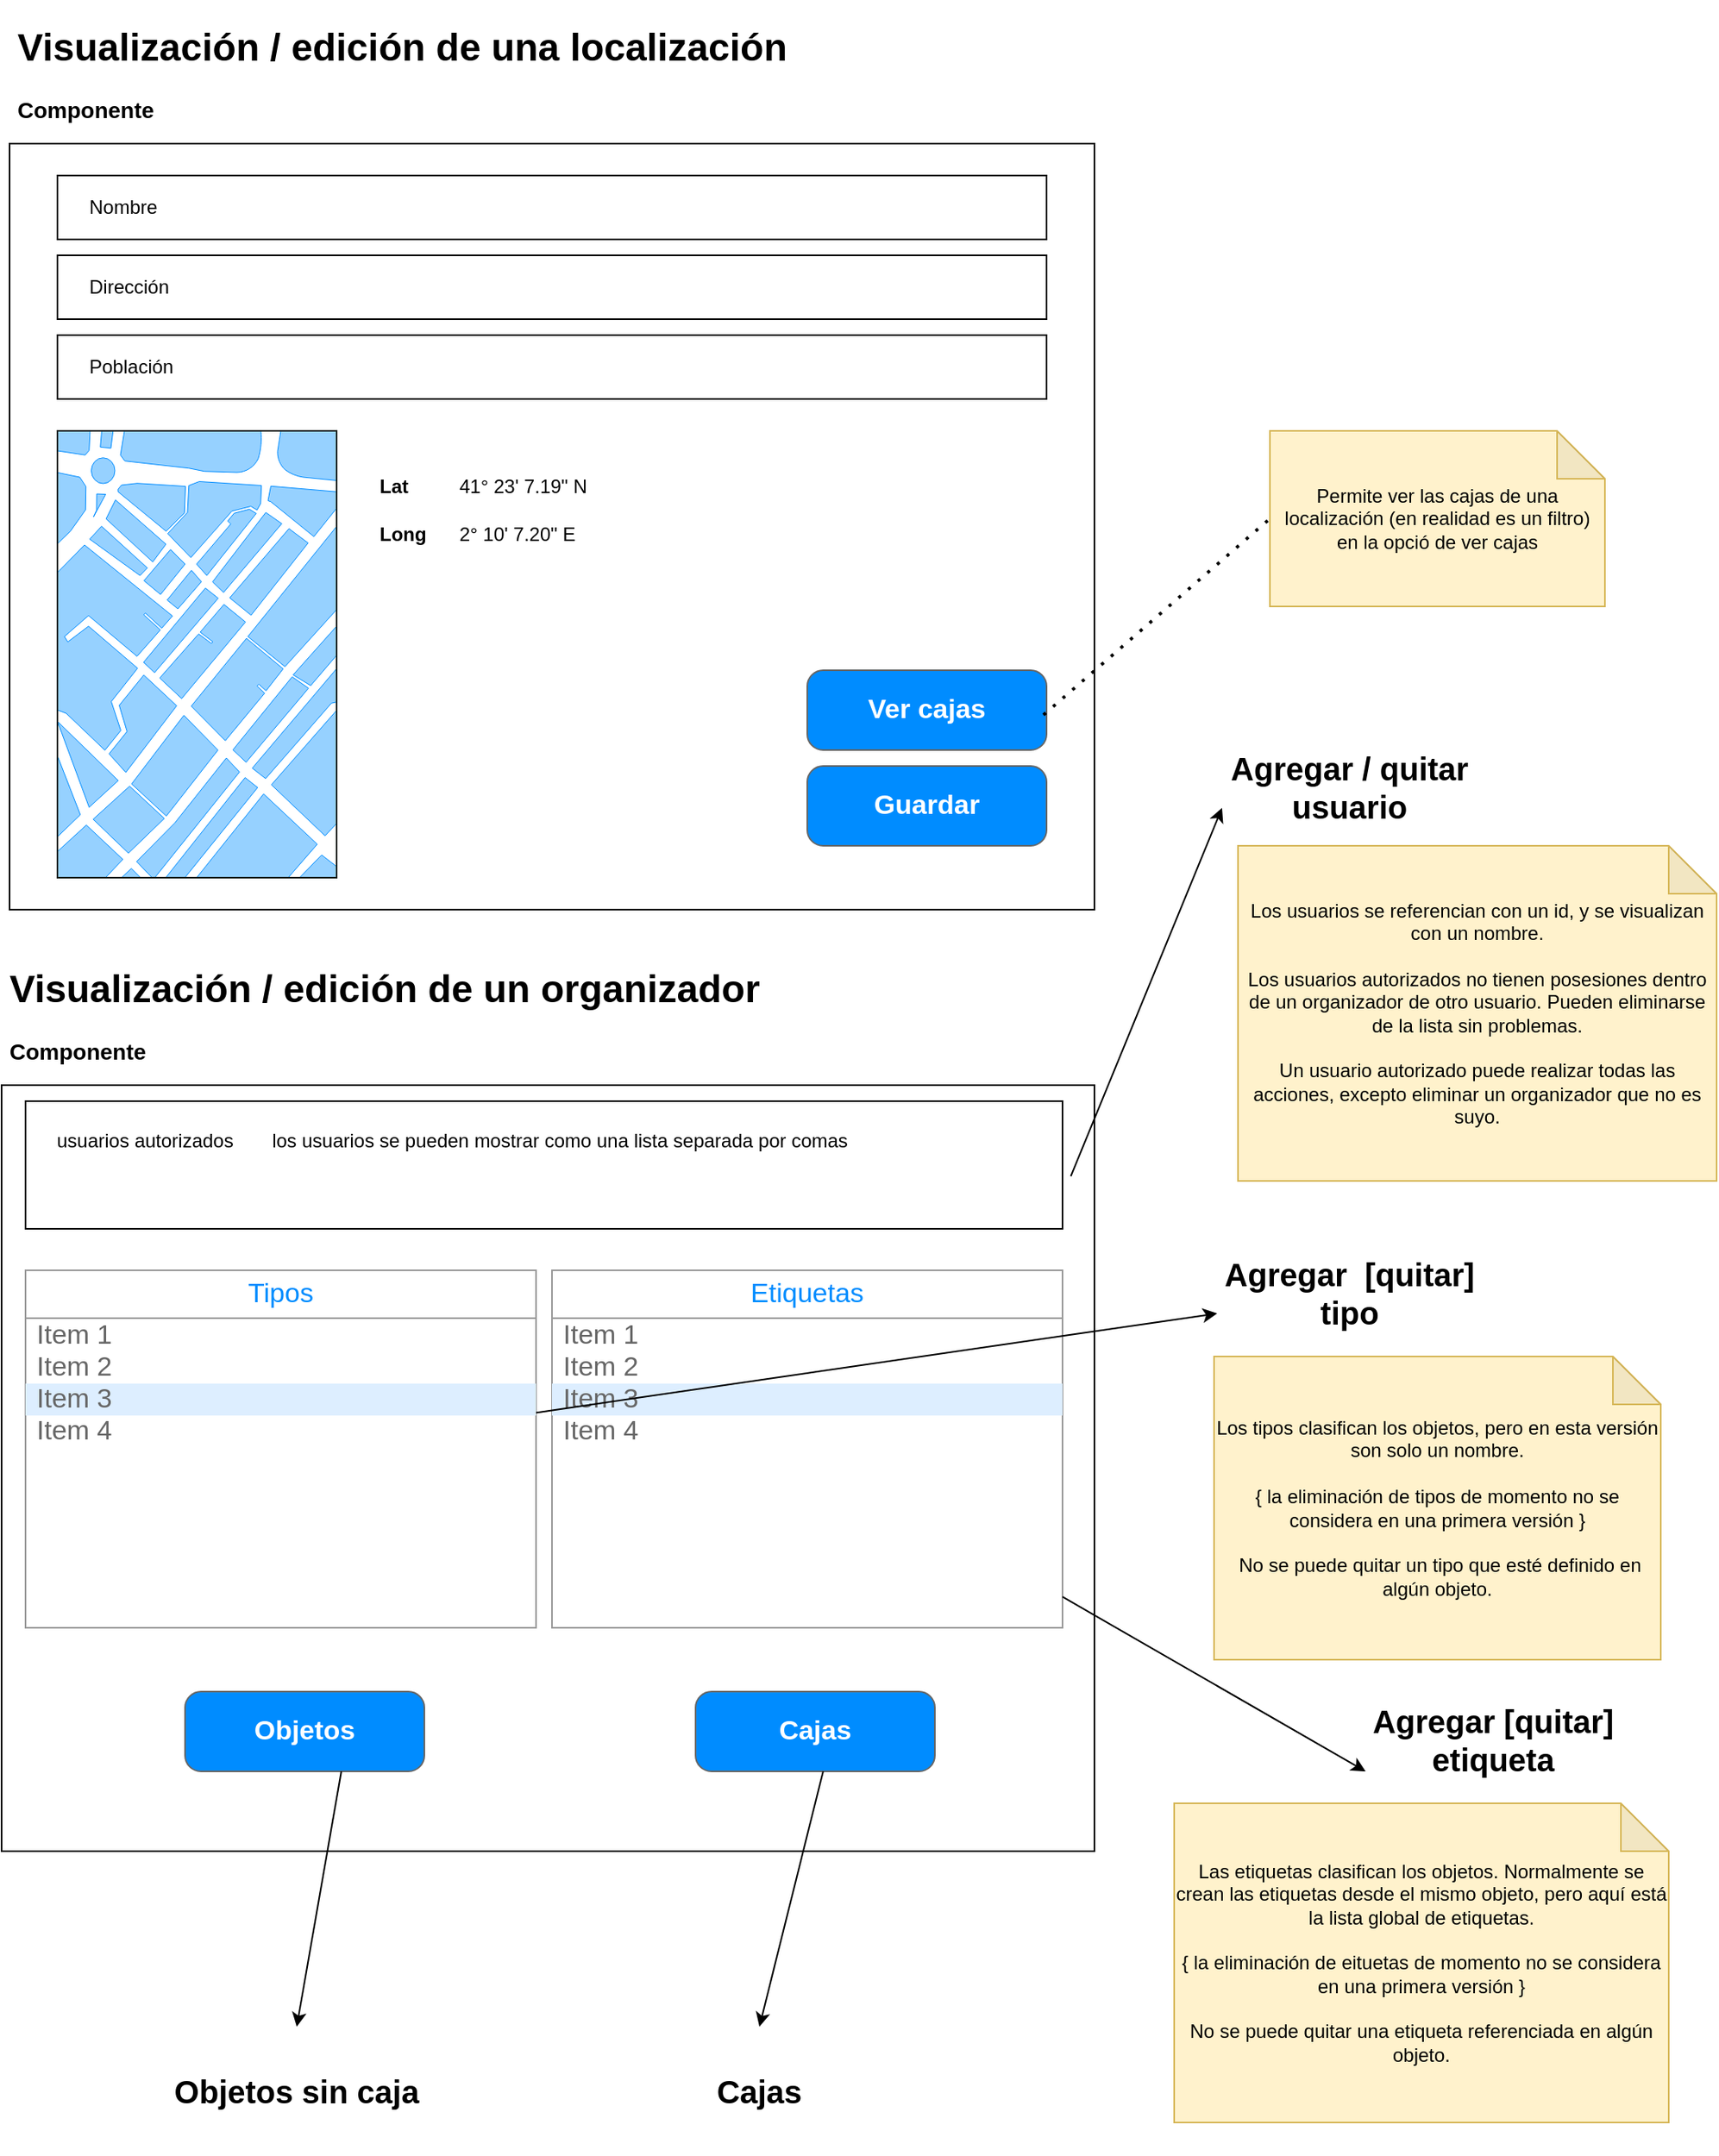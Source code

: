 <mxfile version="22.0.2" type="device">
  <diagram name="Pàgina-1" id="EeZQTQSFdSmivc1_4t9E">
    <mxGraphModel dx="1434" dy="883" grid="1" gridSize="10" guides="1" tooltips="1" connect="1" arrows="1" fold="1" page="1" pageScale="1" pageWidth="1169" pageHeight="1654" math="0" shadow="0">
      <root>
        <mxCell id="0" />
        <mxCell id="1" parent="0" />
        <mxCell id="Squ9iNtpEF2mn4FgxtWx-6" value="" style="rounded=0;whiteSpace=wrap;html=1;" vertex="1" parent="1">
          <mxGeometry x="80" y="120" width="680" height="480" as="geometry" />
        </mxCell>
        <mxCell id="Squ9iNtpEF2mn4FgxtWx-1" value="&lt;h1&gt;Visualización / edición de una localización&lt;/h1&gt;&lt;p&gt;&lt;b&gt;&lt;font style=&quot;font-size: 14px;&quot;&gt;Componente&lt;/font&gt;&lt;/b&gt;&lt;/p&gt;" style="text;html=1;strokeColor=none;fillColor=none;spacing=5;spacingTop=-20;whiteSpace=wrap;overflow=hidden;rounded=0;" vertex="1" parent="1">
          <mxGeometry x="80" y="40" width="680" height="80" as="geometry" />
        </mxCell>
        <mxCell id="Squ9iNtpEF2mn4FgxtWx-3" value="" style="group" vertex="1" connectable="0" parent="1">
          <mxGeometry x="110" y="140" width="620" height="40" as="geometry" />
        </mxCell>
        <mxCell id="Squ9iNtpEF2mn4FgxtWx-10" value="" style="group" vertex="1" connectable="0" parent="Squ9iNtpEF2mn4FgxtWx-3">
          <mxGeometry width="620" height="40" as="geometry" />
        </mxCell>
        <mxCell id="Squ9iNtpEF2mn4FgxtWx-4" value="" style="rounded=0;whiteSpace=wrap;html=1;" vertex="1" parent="Squ9iNtpEF2mn4FgxtWx-10">
          <mxGeometry width="620" height="40" as="geometry" />
        </mxCell>
        <mxCell id="Squ9iNtpEF2mn4FgxtWx-5" value="Nombre" style="text;html=1;strokeColor=none;fillColor=none;align=left;verticalAlign=middle;whiteSpace=wrap;rounded=0;" vertex="1" parent="Squ9iNtpEF2mn4FgxtWx-10">
          <mxGeometry x="18.235" y="5" width="273.529" height="30" as="geometry" />
        </mxCell>
        <mxCell id="Squ9iNtpEF2mn4FgxtWx-12" value="" style="group" vertex="1" connectable="0" parent="1">
          <mxGeometry x="110" y="190" width="620" height="40" as="geometry" />
        </mxCell>
        <mxCell id="Squ9iNtpEF2mn4FgxtWx-13" value="" style="rounded=0;whiteSpace=wrap;html=1;" vertex="1" parent="Squ9iNtpEF2mn4FgxtWx-12">
          <mxGeometry width="620" height="40" as="geometry" />
        </mxCell>
        <mxCell id="Squ9iNtpEF2mn4FgxtWx-14" value="Dirección" style="text;html=1;strokeColor=none;fillColor=none;align=left;verticalAlign=middle;whiteSpace=wrap;rounded=0;" vertex="1" parent="Squ9iNtpEF2mn4FgxtWx-12">
          <mxGeometry x="18.235" y="5" width="273.529" height="30" as="geometry" />
        </mxCell>
        <mxCell id="Squ9iNtpEF2mn4FgxtWx-15" value="" style="verticalLabelPosition=bottom;verticalAlign=top;html=1;shadow=0;dashed=0;strokeWidth=1;shape=mxgraph.ios.iBgMap;strokeColor=#18211b;strokeColor2=#008cff;fillColor2=#96D1FF;" vertex="1" parent="1">
          <mxGeometry x="110" y="300" width="175" height="280" as="geometry" />
        </mxCell>
        <mxCell id="Squ9iNtpEF2mn4FgxtWx-21" value="" style="group" vertex="1" connectable="0" parent="1">
          <mxGeometry x="110" y="250" width="620" height="40" as="geometry" />
        </mxCell>
        <mxCell id="Squ9iNtpEF2mn4FgxtWx-22" value="" style="group" vertex="1" connectable="0" parent="Squ9iNtpEF2mn4FgxtWx-21">
          <mxGeometry width="620" height="40" as="geometry" />
        </mxCell>
        <mxCell id="Squ9iNtpEF2mn4FgxtWx-17" value="" style="rounded=0;whiteSpace=wrap;html=1;" vertex="1" parent="Squ9iNtpEF2mn4FgxtWx-22">
          <mxGeometry y="-10" width="620" height="40" as="geometry" />
        </mxCell>
        <mxCell id="Squ9iNtpEF2mn4FgxtWx-18" value="Población" style="text;html=1;strokeColor=none;fillColor=none;align=left;verticalAlign=middle;whiteSpace=wrap;rounded=0;" vertex="1" parent="Squ9iNtpEF2mn4FgxtWx-22">
          <mxGeometry x="18.235" y="-5" width="273.529" height="30" as="geometry" />
        </mxCell>
        <mxCell id="Squ9iNtpEF2mn4FgxtWx-23" value="&lt;b&gt;Lat&lt;/b&gt;" style="text;html=1;strokeColor=none;fillColor=none;align=left;verticalAlign=middle;whiteSpace=wrap;rounded=0;" vertex="1" parent="1">
          <mxGeometry x="310" y="320" width="60" height="30" as="geometry" />
        </mxCell>
        <mxCell id="Squ9iNtpEF2mn4FgxtWx-24" value="41° 23&#39; 7.19&quot; N" style="text;html=1;strokeColor=none;fillColor=none;align=left;verticalAlign=middle;whiteSpace=wrap;rounded=0;" vertex="1" parent="1">
          <mxGeometry x="360" y="320" width="100" height="30" as="geometry" />
        </mxCell>
        <mxCell id="Squ9iNtpEF2mn4FgxtWx-25" value="&lt;b&gt;Long&lt;/b&gt;" style="text;html=1;strokeColor=none;fillColor=none;align=left;verticalAlign=middle;whiteSpace=wrap;rounded=0;" vertex="1" parent="1">
          <mxGeometry x="310" y="350" width="60" height="30" as="geometry" />
        </mxCell>
        <mxCell id="Squ9iNtpEF2mn4FgxtWx-26" value="2° 10&#39; 7.20&quot; E" style="text;html=1;strokeColor=none;fillColor=none;align=left;verticalAlign=middle;whiteSpace=wrap;rounded=0;" vertex="1" parent="1">
          <mxGeometry x="360" y="350" width="100" height="30" as="geometry" />
        </mxCell>
        <mxCell id="Squ9iNtpEF2mn4FgxtWx-32" value="Ver cajas" style="strokeWidth=1;shadow=0;dashed=0;align=center;html=1;shape=mxgraph.mockup.buttons.button;strokeColor=#666666;fontColor=#ffffff;mainText=;buttonStyle=round;fontSize=17;fontStyle=1;fillColor=#008cff;whiteSpace=wrap;" vertex="1" parent="1">
          <mxGeometry x="580" y="450" width="150" height="50" as="geometry" />
        </mxCell>
        <mxCell id="Squ9iNtpEF2mn4FgxtWx-33" value="Guardar" style="strokeWidth=1;shadow=0;dashed=0;align=center;html=1;shape=mxgraph.mockup.buttons.button;strokeColor=#666666;fontColor=#ffffff;mainText=;buttonStyle=round;fontSize=17;fontStyle=1;fillColor=#008cff;whiteSpace=wrap;" vertex="1" parent="1">
          <mxGeometry x="580" y="510" width="150" height="50" as="geometry" />
        </mxCell>
        <mxCell id="Squ9iNtpEF2mn4FgxtWx-35" value="Permite ver las cajas de una localización (en realidad es un filtro) en la opció de ver cajas" style="shape=note;whiteSpace=wrap;html=1;backgroundOutline=1;darkOpacity=0.05;fillColor=#fff2cc;strokeColor=#d6b656;" vertex="1" parent="1">
          <mxGeometry x="870" y="300" width="210" height="110" as="geometry" />
        </mxCell>
        <mxCell id="Squ9iNtpEF2mn4FgxtWx-36" value="" style="endArrow=none;dashed=1;html=1;dashPattern=1 3;strokeWidth=2;rounded=0;entryX=0;entryY=0.5;entryDx=0;entryDy=0;entryPerimeter=0;exitX=0.987;exitY=0.56;exitDx=0;exitDy=0;exitPerimeter=0;" edge="1" parent="1" source="Squ9iNtpEF2mn4FgxtWx-32" target="Squ9iNtpEF2mn4FgxtWx-35">
          <mxGeometry width="50" height="50" relative="1" as="geometry">
            <mxPoint x="600" y="480" as="sourcePoint" />
            <mxPoint x="650" y="430" as="targetPoint" />
          </mxGeometry>
        </mxCell>
        <mxCell id="Squ9iNtpEF2mn4FgxtWx-38" value="" style="rounded=0;whiteSpace=wrap;html=1;" vertex="1" parent="1">
          <mxGeometry x="75" y="710" width="685" height="480" as="geometry" />
        </mxCell>
        <mxCell id="Squ9iNtpEF2mn4FgxtWx-40" value="&lt;h1&gt;Visualización / edición de un organizador&lt;/h1&gt;&lt;p&gt;&lt;b&gt;&lt;font style=&quot;font-size: 14px;&quot;&gt;Componente&lt;/font&gt;&lt;/b&gt;&lt;/p&gt;" style="text;html=1;strokeColor=none;fillColor=none;spacing=5;spacingTop=-20;whiteSpace=wrap;overflow=hidden;rounded=0;" vertex="1" parent="1">
          <mxGeometry x="75" y="630" width="685" height="80" as="geometry" />
        </mxCell>
        <mxCell id="Squ9iNtpEF2mn4FgxtWx-45" value="" style="endArrow=classic;html=1;rounded=0;exitX=1.008;exitY=0.588;exitDx=0;exitDy=0;exitPerimeter=0;entryX=0;entryY=0.75;entryDx=0;entryDy=0;" edge="1" parent="1" source="Squ9iNtpEF2mn4FgxtWx-42" target="Squ9iNtpEF2mn4FgxtWx-53">
          <mxGeometry width="50" height="50" relative="1" as="geometry">
            <mxPoint x="600" y="600" as="sourcePoint" />
            <mxPoint x="980" y="630" as="targetPoint" />
          </mxGeometry>
        </mxCell>
        <mxCell id="Squ9iNtpEF2mn4FgxtWx-49" value="" style="group" vertex="1" connectable="0" parent="1">
          <mxGeometry x="90" y="720" width="650" height="80" as="geometry" />
        </mxCell>
        <mxCell id="Squ9iNtpEF2mn4FgxtWx-42" value="" style="rounded=0;whiteSpace=wrap;html=1;" vertex="1" parent="Squ9iNtpEF2mn4FgxtWx-49">
          <mxGeometry width="650" height="80" as="geometry" />
        </mxCell>
        <mxCell id="Squ9iNtpEF2mn4FgxtWx-44" value="usuarios autorizados" style="text;html=1;strokeColor=none;fillColor=none;align=center;verticalAlign=middle;whiteSpace=wrap;rounded=0;" vertex="1" parent="Squ9iNtpEF2mn4FgxtWx-49">
          <mxGeometry x="10" y="10" width="130" height="30" as="geometry" />
        </mxCell>
        <mxCell id="Squ9iNtpEF2mn4FgxtWx-48" value="los usuarios se pueden mostrar como una lista separada por comas" style="text;html=1;strokeColor=none;fillColor=none;align=center;verticalAlign=middle;whiteSpace=wrap;rounded=0;" vertex="1" parent="Squ9iNtpEF2mn4FgxtWx-49">
          <mxGeometry x="150" y="10" width="370" height="30" as="geometry" />
        </mxCell>
        <mxCell id="Squ9iNtpEF2mn4FgxtWx-53" value="Agregar / quitar usuario" style="text;html=1;strokeColor=none;fillColor=none;align=center;verticalAlign=middle;whiteSpace=wrap;rounded=0;fontSize=20;fontStyle=1" vertex="1" parent="1">
          <mxGeometry x="840" y="495" width="160" height="55" as="geometry" />
        </mxCell>
        <mxCell id="Squ9iNtpEF2mn4FgxtWx-54" value="" style="strokeWidth=1;shadow=0;dashed=0;align=center;html=1;shape=mxgraph.mockup.forms.rrect;rSize=0;strokeColor=#999999;fillColor=#ffffff;" vertex="1" parent="1">
          <mxGeometry x="90" y="827" width="320" height="223" as="geometry" />
        </mxCell>
        <mxCell id="Squ9iNtpEF2mn4FgxtWx-55" value="Tipos" style="strokeWidth=1;shadow=0;dashed=0;align=center;html=1;shape=mxgraph.mockup.forms.rrect;rSize=0;strokeColor=#999999;fontColor=#008cff;fontSize=17;fillColor=#ffffff;resizeWidth=1;whiteSpace=wrap;" vertex="1" parent="Squ9iNtpEF2mn4FgxtWx-54">
          <mxGeometry width="320" height="30" relative="1" as="geometry">
            <mxPoint y="-1" as="offset" />
          </mxGeometry>
        </mxCell>
        <mxCell id="Squ9iNtpEF2mn4FgxtWx-56" value="Item 1" style="strokeWidth=1;shadow=0;dashed=0;align=center;html=1;shape=mxgraph.mockup.forms.anchor;fontSize=17;fontColor=#666666;align=left;spacingLeft=5;resizeWidth=1;whiteSpace=wrap;" vertex="1" parent="Squ9iNtpEF2mn4FgxtWx-54">
          <mxGeometry width="320" height="20" relative="1" as="geometry">
            <mxPoint y="30" as="offset" />
          </mxGeometry>
        </mxCell>
        <mxCell id="Squ9iNtpEF2mn4FgxtWx-57" value="Item 2" style="strokeWidth=1;shadow=0;dashed=0;align=center;html=1;shape=mxgraph.mockup.forms.anchor;fontSize=17;fontColor=#666666;align=left;spacingLeft=5;resizeWidth=1;whiteSpace=wrap;" vertex="1" parent="Squ9iNtpEF2mn4FgxtWx-54">
          <mxGeometry width="320" height="20" relative="1" as="geometry">
            <mxPoint y="50" as="offset" />
          </mxGeometry>
        </mxCell>
        <mxCell id="Squ9iNtpEF2mn4FgxtWx-58" value="Item 3" style="strokeWidth=1;shadow=0;dashed=0;align=center;html=1;shape=mxgraph.mockup.forms.rrect;rSize=0;fontSize=17;fontColor=#666666;align=left;spacingLeft=5;fillColor=#ddeeff;strokeColor=none;resizeWidth=1;whiteSpace=wrap;" vertex="1" parent="Squ9iNtpEF2mn4FgxtWx-54">
          <mxGeometry width="320" height="20" relative="1" as="geometry">
            <mxPoint y="70" as="offset" />
          </mxGeometry>
        </mxCell>
        <mxCell id="Squ9iNtpEF2mn4FgxtWx-59" value="Item 4" style="strokeWidth=1;shadow=0;dashed=0;align=center;html=1;shape=mxgraph.mockup.forms.anchor;fontSize=17;fontColor=#666666;align=left;spacingLeft=5;resizeWidth=1;whiteSpace=wrap;" vertex="1" parent="Squ9iNtpEF2mn4FgxtWx-54">
          <mxGeometry width="320" height="20" relative="1" as="geometry">
            <mxPoint y="90" as="offset" />
          </mxGeometry>
        </mxCell>
        <mxCell id="Squ9iNtpEF2mn4FgxtWx-60" value="" style="strokeWidth=1;shadow=0;dashed=0;align=center;html=1;shape=mxgraph.mockup.forms.rrect;rSize=0;strokeColor=#999999;fillColor=#ffffff;" vertex="1" parent="1">
          <mxGeometry x="420" y="827" width="320" height="223" as="geometry" />
        </mxCell>
        <mxCell id="Squ9iNtpEF2mn4FgxtWx-61" value="Etiquetas" style="strokeWidth=1;shadow=0;dashed=0;align=center;html=1;shape=mxgraph.mockup.forms.rrect;rSize=0;strokeColor=#999999;fontColor=#008cff;fontSize=17;fillColor=#ffffff;resizeWidth=1;whiteSpace=wrap;" vertex="1" parent="Squ9iNtpEF2mn4FgxtWx-60">
          <mxGeometry width="320" height="30" relative="1" as="geometry">
            <mxPoint y="-1" as="offset" />
          </mxGeometry>
        </mxCell>
        <mxCell id="Squ9iNtpEF2mn4FgxtWx-62" value="Item 1" style="strokeWidth=1;shadow=0;dashed=0;align=center;html=1;shape=mxgraph.mockup.forms.anchor;fontSize=17;fontColor=#666666;align=left;spacingLeft=5;resizeWidth=1;whiteSpace=wrap;" vertex="1" parent="Squ9iNtpEF2mn4FgxtWx-60">
          <mxGeometry width="320" height="20" relative="1" as="geometry">
            <mxPoint y="30" as="offset" />
          </mxGeometry>
        </mxCell>
        <mxCell id="Squ9iNtpEF2mn4FgxtWx-63" value="Item 2" style="strokeWidth=1;shadow=0;dashed=0;align=center;html=1;shape=mxgraph.mockup.forms.anchor;fontSize=17;fontColor=#666666;align=left;spacingLeft=5;resizeWidth=1;whiteSpace=wrap;" vertex="1" parent="Squ9iNtpEF2mn4FgxtWx-60">
          <mxGeometry width="320" height="20" relative="1" as="geometry">
            <mxPoint y="50" as="offset" />
          </mxGeometry>
        </mxCell>
        <mxCell id="Squ9iNtpEF2mn4FgxtWx-64" value="Item 3" style="strokeWidth=1;shadow=0;dashed=0;align=center;html=1;shape=mxgraph.mockup.forms.rrect;rSize=0;fontSize=17;fontColor=#666666;align=left;spacingLeft=5;fillColor=#ddeeff;strokeColor=none;resizeWidth=1;whiteSpace=wrap;" vertex="1" parent="Squ9iNtpEF2mn4FgxtWx-60">
          <mxGeometry width="320" height="20" relative="1" as="geometry">
            <mxPoint y="70" as="offset" />
          </mxGeometry>
        </mxCell>
        <mxCell id="Squ9iNtpEF2mn4FgxtWx-65" value="Item 4" style="strokeWidth=1;shadow=0;dashed=0;align=center;html=1;shape=mxgraph.mockup.forms.anchor;fontSize=17;fontColor=#666666;align=left;spacingLeft=5;resizeWidth=1;whiteSpace=wrap;" vertex="1" parent="Squ9iNtpEF2mn4FgxtWx-60">
          <mxGeometry width="320" height="20" relative="1" as="geometry">
            <mxPoint y="90" as="offset" />
          </mxGeometry>
        </mxCell>
        <mxCell id="Squ9iNtpEF2mn4FgxtWx-66" value="Agregar&amp;nbsp; [quitar] tipo" style="text;html=1;strokeColor=none;fillColor=none;align=center;verticalAlign=middle;whiteSpace=wrap;rounded=0;fontSize=20;fontStyle=1" vertex="1" parent="1">
          <mxGeometry x="840" y="800" width="160" height="80" as="geometry" />
        </mxCell>
        <mxCell id="Squ9iNtpEF2mn4FgxtWx-67" value="Agregar [quitar] etiqueta" style="text;html=1;strokeColor=none;fillColor=none;align=center;verticalAlign=middle;whiteSpace=wrap;rounded=0;fontSize=20;fontStyle=1" vertex="1" parent="1">
          <mxGeometry x="930" y="1080" width="160" height="80" as="geometry" />
        </mxCell>
        <mxCell id="Squ9iNtpEF2mn4FgxtWx-68" value="" style="endArrow=classic;html=1;rounded=0;entryX=-0.019;entryY=0.663;entryDx=0;entryDy=0;entryPerimeter=0;" edge="1" parent="1" source="Squ9iNtpEF2mn4FgxtWx-54" target="Squ9iNtpEF2mn4FgxtWx-66">
          <mxGeometry width="50" height="50" relative="1" as="geometry">
            <mxPoint x="705" y="917" as="sourcePoint" />
            <mxPoint x="940" y="780" as="targetPoint" />
          </mxGeometry>
        </mxCell>
        <mxCell id="Squ9iNtpEF2mn4FgxtWx-69" value="" style="endArrow=classic;html=1;rounded=0;entryX=0;entryY=0.75;entryDx=0;entryDy=0;" edge="1" parent="1" source="Squ9iNtpEF2mn4FgxtWx-60" target="Squ9iNtpEF2mn4FgxtWx-67">
          <mxGeometry width="50" height="50" relative="1" as="geometry">
            <mxPoint x="675" y="1037" as="sourcePoint" />
            <mxPoint x="910" y="900" as="targetPoint" />
          </mxGeometry>
        </mxCell>
        <mxCell id="Squ9iNtpEF2mn4FgxtWx-70" value="Los usuarios se referencian con un id, y se visualizan con un nombre.&lt;br&gt;&lt;br&gt;Los usuarios autorizados no tienen posesiones dentro de un organizador de otro usuario. Pueden eliminarse de la lista sin problemas.&lt;br&gt;&lt;br&gt;Un usuario autorizado puede realizar todas las acciones, excepto eliminar un organizador que no es suyo." style="shape=note;whiteSpace=wrap;html=1;backgroundOutline=1;darkOpacity=0.05;fillColor=#fff2cc;strokeColor=#d6b656;" vertex="1" parent="1">
          <mxGeometry x="850" y="560" width="300" height="210" as="geometry" />
        </mxCell>
        <mxCell id="Squ9iNtpEF2mn4FgxtWx-71" value="Los tipos clasifican los objetos, pero en esta versión son solo un nombre.&lt;br&gt;&lt;br&gt;{ la eliminación de tipos de momento no se considera en una primera versión }&lt;br&gt;&lt;br&gt;&amp;nbsp;No se puede quitar un tipo que esté definido en algún objeto." style="shape=note;whiteSpace=wrap;html=1;backgroundOutline=1;darkOpacity=0.05;fillColor=#fff2cc;strokeColor=#d6b656;" vertex="1" parent="1">
          <mxGeometry x="835" y="880" width="280" height="190" as="geometry" />
        </mxCell>
        <mxCell id="Squ9iNtpEF2mn4FgxtWx-72" value="Las etiquetas clasifican los objetos. Normalmente se crean las etiquetas desde el mismo objeto, pero aquí está la lista global de etiquetas.&lt;br&gt;&lt;br&gt;{ la eliminación de eituetas de momento no se considera en una primera versión }&lt;br&gt;&lt;br&gt;No se puede quitar una etiqueta referenciada en algún objeto." style="shape=note;whiteSpace=wrap;html=1;backgroundOutline=1;darkOpacity=0.05;fillColor=#fff2cc;strokeColor=#d6b656;" vertex="1" parent="1">
          <mxGeometry x="810" y="1160" width="310" height="200" as="geometry" />
        </mxCell>
        <mxCell id="Squ9iNtpEF2mn4FgxtWx-73" value="Objetos" style="strokeWidth=1;shadow=0;dashed=0;align=center;html=1;shape=mxgraph.mockup.buttons.button;strokeColor=#666666;fontColor=#ffffff;mainText=;buttonStyle=round;fontSize=17;fontStyle=1;fillColor=#008cff;whiteSpace=wrap;" vertex="1" parent="1">
          <mxGeometry x="190" y="1090" width="150" height="50" as="geometry" />
        </mxCell>
        <mxCell id="Squ9iNtpEF2mn4FgxtWx-74" value="Cajas" style="strokeWidth=1;shadow=0;dashed=0;align=center;html=1;shape=mxgraph.mockup.buttons.button;strokeColor=#666666;fontColor=#ffffff;mainText=;buttonStyle=round;fontSize=17;fontStyle=1;fillColor=#008cff;whiteSpace=wrap;" vertex="1" parent="1">
          <mxGeometry x="510" y="1090" width="150" height="50" as="geometry" />
        </mxCell>
        <mxCell id="Squ9iNtpEF2mn4FgxtWx-75" value="" style="endArrow=classic;html=1;rounded=0;exitX=0.653;exitY=1;exitDx=0;exitDy=0;exitPerimeter=0;entryX=0.5;entryY=0;entryDx=0;entryDy=0;" edge="1" parent="1" source="Squ9iNtpEF2mn4FgxtWx-73" target="Squ9iNtpEF2mn4FgxtWx-76">
          <mxGeometry width="50" height="50" relative="1" as="geometry">
            <mxPoint x="170" y="1291" as="sourcePoint" />
            <mxPoint x="250" y="1300" as="targetPoint" />
          </mxGeometry>
        </mxCell>
        <mxCell id="Squ9iNtpEF2mn4FgxtWx-76" value="Objetos sin caja" style="text;html=1;strokeColor=none;fillColor=none;align=center;verticalAlign=middle;whiteSpace=wrap;rounded=0;fontSize=20;fontStyle=1" vertex="1" parent="1">
          <mxGeometry x="180" y="1300" width="160" height="80" as="geometry" />
        </mxCell>
        <mxCell id="Squ9iNtpEF2mn4FgxtWx-78" value="" style="endArrow=classic;html=1;rounded=0;exitX=0.533;exitY=1;exitDx=0;exitDy=0;exitPerimeter=0;entryX=0.5;entryY=0;entryDx=0;entryDy=0;" edge="1" parent="1" target="Squ9iNtpEF2mn4FgxtWx-79" source="Squ9iNtpEF2mn4FgxtWx-74">
          <mxGeometry width="50" height="50" relative="1" as="geometry">
            <mxPoint x="578" y="1140" as="sourcePoint" />
            <mxPoint x="540" y="1300" as="targetPoint" />
          </mxGeometry>
        </mxCell>
        <mxCell id="Squ9iNtpEF2mn4FgxtWx-79" value="Cajas" style="text;html=1;strokeColor=none;fillColor=none;align=center;verticalAlign=middle;whiteSpace=wrap;rounded=0;fontSize=20;fontStyle=1" vertex="1" parent="1">
          <mxGeometry x="470" y="1300" width="160" height="80" as="geometry" />
        </mxCell>
      </root>
    </mxGraphModel>
  </diagram>
</mxfile>
